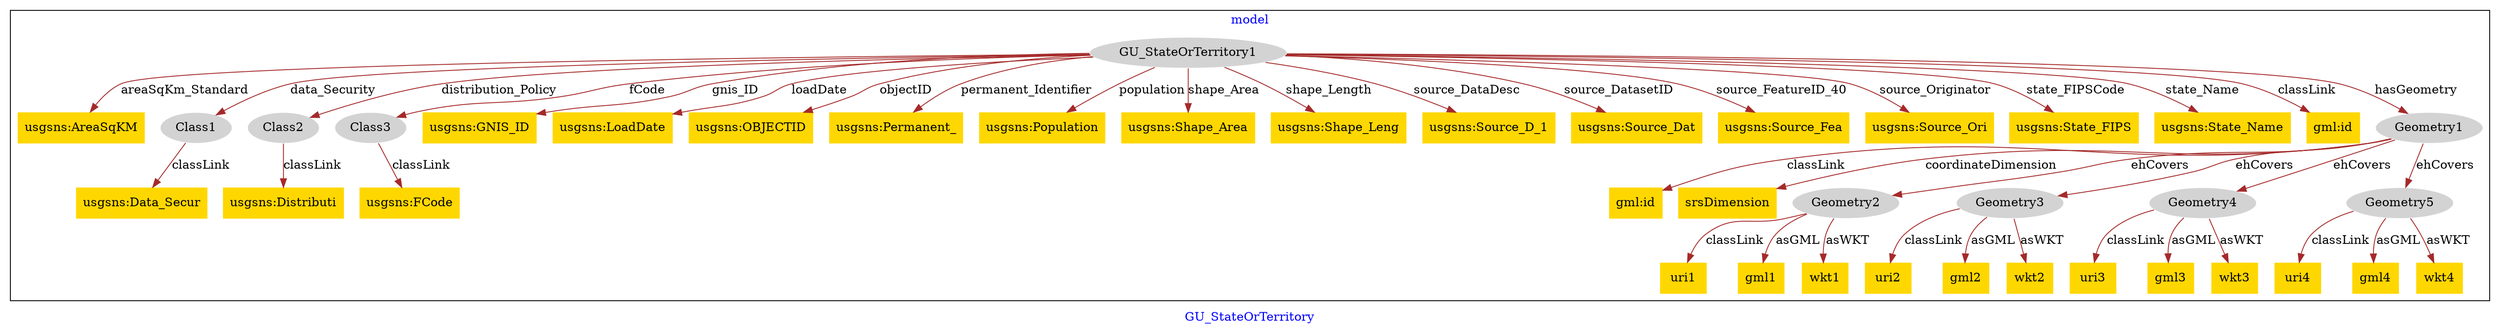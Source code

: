 digraph n0 {
fontcolor="blue"
remincross="true"
label="GU_StateOrTerritory"
subgraph cluster {
label="model"
n2[style="filled",color="white",fillcolor="lightgray",label="GU_StateOrTerritory1"];
n3[shape="plaintext",style="filled",fillcolor="gold",label="usgsns:AreaSqKM"];
n4[style="filled",color="white",fillcolor="lightgray",label="Class1"];
n5[style="filled",color="white",fillcolor="lightgray",label="Class2"];
n6[style="filled",color="white",fillcolor="lightgray",label="Class3"];
n7[shape="plaintext",style="filled",fillcolor="gold",label="usgsns:GNIS_ID"];
n8[shape="plaintext",style="filled",fillcolor="gold",label="usgsns:LoadDate"];
n9[shape="plaintext",style="filled",fillcolor="gold",label="usgsns:OBJECTID"];
n10[shape="plaintext",style="filled",fillcolor="gold",label="usgsns:Permanent_"];
n11[shape="plaintext",style="filled",fillcolor="gold",label="usgsns:Population"];
n12[shape="plaintext",style="filled",fillcolor="gold",label="usgsns:Shape_Area"];
n13[shape="plaintext",style="filled",fillcolor="gold",label="usgsns:Shape_Leng"];
n14[shape="plaintext",style="filled",fillcolor="gold",label="usgsns:Source_D_1"];
n15[shape="plaintext",style="filled",fillcolor="gold",label="usgsns:Source_Dat"];
n16[shape="plaintext",style="filled",fillcolor="gold",label="usgsns:Source_Fea"];
n17[shape="plaintext",style="filled",fillcolor="gold",label="usgsns:Source_Ori"];
n18[shape="plaintext",style="filled",fillcolor="gold",label="usgsns:State_FIPS"];
n19[shape="plaintext",style="filled",fillcolor="gold",label="usgsns:State_Name"];
n20[shape="plaintext",style="filled",fillcolor="gold",label="gml:id"];
n21[style="filled",color="white",fillcolor="lightgray",label="Geometry1"];
n22[shape="plaintext",style="filled",fillcolor="gold",label="gml:id"];
n23[shape="plaintext",style="filled",fillcolor="gold",label="srsDimension"];
n24[style="filled",color="white",fillcolor="lightgray",label="Geometry2"];
n25[style="filled",color="white",fillcolor="lightgray",label="Geometry3"];
n26[style="filled",color="white",fillcolor="lightgray",label="Geometry4"];
n27[style="filled",color="white",fillcolor="lightgray",label="Geometry5"];
n28[shape="plaintext",style="filled",fillcolor="gold",label="uri1"];
n29[shape="plaintext",style="filled",fillcolor="gold",label="gml1"];
n30[shape="plaintext",style="filled",fillcolor="gold",label="wkt1"];
n31[shape="plaintext",style="filled",fillcolor="gold",label="uri2"];
n32[shape="plaintext",style="filled",fillcolor="gold",label="gml2"];
n33[shape="plaintext",style="filled",fillcolor="gold",label="wkt2"];
n34[shape="plaintext",style="filled",fillcolor="gold",label="uri3"];
n35[shape="plaintext",style="filled",fillcolor="gold",label="gml3"];
n36[shape="plaintext",style="filled",fillcolor="gold",label="wkt3"];
n37[shape="plaintext",style="filled",fillcolor="gold",label="uri4"];
n38[shape="plaintext",style="filled",fillcolor="gold",label="gml4"];
n39[shape="plaintext",style="filled",fillcolor="gold",label="wkt4"];
n40[shape="plaintext",style="filled",fillcolor="gold",label="usgsns:Data_Secur"];
n41[shape="plaintext",style="filled",fillcolor="gold",label="usgsns:Distributi"];
n42[shape="plaintext",style="filled",fillcolor="gold",label="usgsns:FCode"];
}
n2 -> n3[color="brown",fontcolor="black",label="areaSqKm_Standard"]
n2 -> n4[color="brown",fontcolor="black",label="data_Security"]
n2 -> n5[color="brown",fontcolor="black",label="distribution_Policy"]
n2 -> n6[color="brown",fontcolor="black",label="fCode"]
n2 -> n7[color="brown",fontcolor="black",label="gnis_ID"]
n2 -> n8[color="brown",fontcolor="black",label="loadDate"]
n2 -> n9[color="brown",fontcolor="black",label="objectID"]
n2 -> n10[color="brown",fontcolor="black",label="permanent_Identifier"]
n2 -> n11[color="brown",fontcolor="black",label="population"]
n2 -> n12[color="brown",fontcolor="black",label="shape_Area"]
n2 -> n13[color="brown",fontcolor="black",label="shape_Length"]
n2 -> n14[color="brown",fontcolor="black",label="source_DataDesc"]
n2 -> n15[color="brown",fontcolor="black",label="source_DatasetID"]
n2 -> n16[color="brown",fontcolor="black",label="source_FeatureID_40"]
n2 -> n17[color="brown",fontcolor="black",label="source_Originator"]
n2 -> n18[color="brown",fontcolor="black",label="state_FIPSCode"]
n2 -> n19[color="brown",fontcolor="black",label="state_Name"]
n2 -> n20[color="brown",fontcolor="black",label="classLink"]
n2 -> n21[color="brown",fontcolor="black",label="hasGeometry"]
n21 -> n22[color="brown",fontcolor="black",label="classLink"]
n21 -> n23[color="brown",fontcolor="black",label="coordinateDimension"]
n21 -> n24[color="brown",fontcolor="black",label="ehCovers"]
n21 -> n25[color="brown",fontcolor="black",label="ehCovers"]
n21 -> n26[color="brown",fontcolor="black",label="ehCovers"]
n21 -> n27[color="brown",fontcolor="black",label="ehCovers"]
n24 -> n28[color="brown",fontcolor="black",label="classLink"]
n24 -> n29[color="brown",fontcolor="black",label="asGML"]
n24 -> n30[color="brown",fontcolor="black",label="asWKT"]
n25 -> n31[color="brown",fontcolor="black",label="classLink"]
n25 -> n32[color="brown",fontcolor="black",label="asGML"]
n25 -> n33[color="brown",fontcolor="black",label="asWKT"]
n26 -> n34[color="brown",fontcolor="black",label="classLink"]
n26 -> n35[color="brown",fontcolor="black",label="asGML"]
n26 -> n36[color="brown",fontcolor="black",label="asWKT"]
n27 -> n37[color="brown",fontcolor="black",label="classLink"]
n27 -> n38[color="brown",fontcolor="black",label="asGML"]
n27 -> n39[color="brown",fontcolor="black",label="asWKT"]
n4 -> n40[color="brown",fontcolor="black",label="classLink"]
n5 -> n41[color="brown",fontcolor="black",label="classLink"]
n6 -> n42[color="brown",fontcolor="black",label="classLink"]
}
